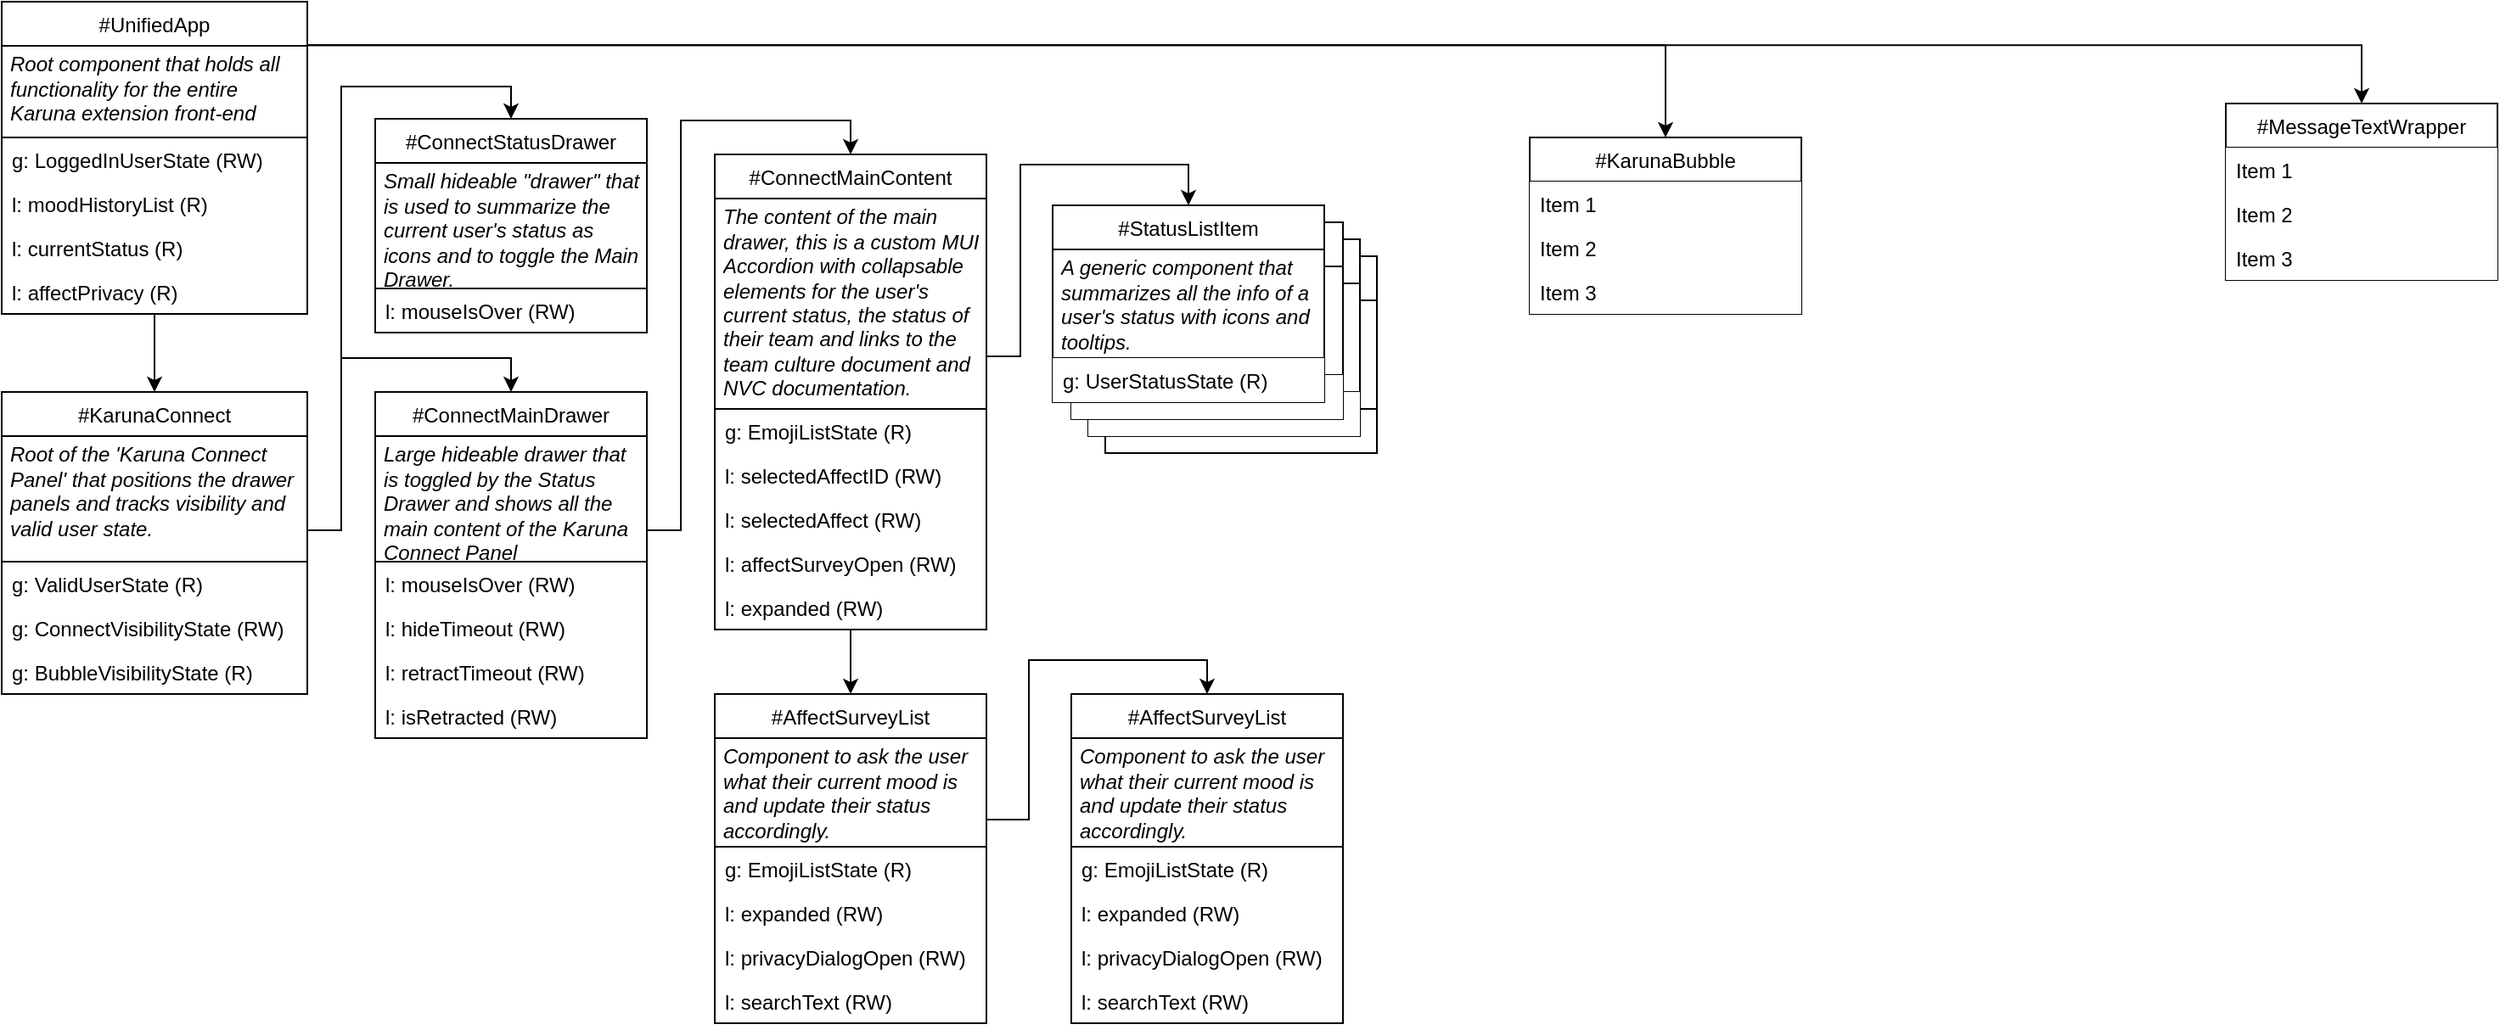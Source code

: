 <mxfile>
    <diagram id="-BwBF-LefVqxusglZkwU" name="Page-1">
        <mxGraphModel dx="658" dy="602" grid="1" gridSize="10" guides="1" tooltips="1" connect="1" arrows="1" fold="1" page="1" pageScale="1" pageWidth="850" pageHeight="1100" math="0" shadow="0">
            <root>
                <mxCell id="0"/>
                <mxCell id="1" parent="0"/>
                <mxCell id="73" value="" style="group" vertex="1" connectable="0" parent="1">
                    <mxGeometry x="650" y="140" width="180" height="136" as="geometry"/>
                </mxCell>
                <mxCell id="70" value="" style="swimlane;fontStyle=0;childLayout=stackLayout;horizontal=1;startSize=26;horizontalStack=0;resizeParent=1;resizeParentMax=0;resizeLast=0;collapsible=1;marginBottom=0;" vertex="1" parent="73">
                    <mxGeometry x="20" y="20" width="160" height="116" as="geometry">
                        <mxRectangle x="20" y="80" width="160" height="26" as="alternateBounds"/>
                    </mxGeometry>
                </mxCell>
                <mxCell id="71" value="" style="text;html=1;fillColor=none;spacing=5;spacingTop=-20;whiteSpace=wrap;overflow=hidden;rounded=0;fontStyle=2;strokeColor=#000000;" vertex="1" parent="70">
                    <mxGeometry y="26" width="160" height="64" as="geometry"/>
                </mxCell>
                <mxCell id="72" value=" " style="text;strokeColor=none;fillColor=none;align=left;verticalAlign=top;spacingLeft=4;spacingRight=4;overflow=hidden;rotatable=0;points=[[0,0.5],[1,0.5]];portConstraint=eastwest;" vertex="1" parent="70">
                    <mxGeometry y="90" width="160" height="26" as="geometry"/>
                </mxCell>
                <mxCell id="67" value="" style="swimlane;fontStyle=0;childLayout=stackLayout;horizontal=1;startSize=26;horizontalStack=0;resizeParent=1;resizeParentMax=0;resizeLast=0;collapsible=1;marginBottom=0;" vertex="1" parent="73">
                    <mxGeometry x="10" y="10" width="160" height="116" as="geometry">
                        <mxRectangle x="20" y="80" width="160" height="26" as="alternateBounds"/>
                    </mxGeometry>
                </mxCell>
                <mxCell id="68" value="" style="text;html=1;spacing=5;spacingTop=-20;whiteSpace=wrap;overflow=hidden;rounded=0;fontStyle=2;strokeColor=#000000;fillColor=#ffffff;" vertex="1" parent="67">
                    <mxGeometry y="26" width="160" height="64" as="geometry"/>
                </mxCell>
                <mxCell id="69" value=" " style="text;strokeColor=none;align=left;verticalAlign=top;spacingLeft=4;spacingRight=4;overflow=hidden;rotatable=0;points=[[0,0.5],[1,0.5]];portConstraint=eastwest;fillColor=#ffffff;" vertex="1" parent="67">
                    <mxGeometry y="90" width="160" height="26" as="geometry"/>
                </mxCell>
                <mxCell id="64" value="" style="swimlane;fontStyle=0;childLayout=stackLayout;horizontal=1;startSize=26;horizontalStack=0;resizeParent=1;resizeParentMax=0;resizeLast=0;collapsible=1;marginBottom=0;" vertex="1" parent="73">
                    <mxGeometry width="160" height="116" as="geometry">
                        <mxRectangle x="20" y="80" width="160" height="26" as="alternateBounds"/>
                    </mxGeometry>
                </mxCell>
                <mxCell id="65" value="" style="text;html=1;spacing=5;spacingTop=-20;whiteSpace=wrap;overflow=hidden;rounded=0;fontStyle=2;strokeColor=#000000;fillColor=#ffffff;" vertex="1" parent="64">
                    <mxGeometry y="26" width="160" height="64" as="geometry"/>
                </mxCell>
                <mxCell id="66" value=" " style="text;strokeColor=none;align=left;verticalAlign=top;spacingLeft=4;spacingRight=4;overflow=hidden;rotatable=0;points=[[0,0.5],[1,0.5]];portConstraint=eastwest;fillColor=#ffffff;" vertex="1" parent="64">
                    <mxGeometry y="90" width="160" height="26" as="geometry"/>
                </mxCell>
                <mxCell id="49" style="edgeStyle=orthogonalEdgeStyle;rounded=0;orthogonalLoop=1;jettySize=auto;html=1;exitX=0.5;exitY=1;exitDx=0;exitDy=0;entryX=0.5;entryY=0;entryDx=0;entryDy=0;" parent="1" source="3" target="15" edge="1">
                    <mxGeometry relative="1" as="geometry"/>
                </mxCell>
                <mxCell id="3" value="#UnifiedApp" style="swimlane;fontStyle=0;childLayout=stackLayout;horizontal=1;startSize=26;horizontalStack=0;resizeParent=1;resizeParentMax=0;resizeLast=0;collapsible=1;marginBottom=0;strokeWidth=1;" parent="1" vertex="1">
                    <mxGeometry x="20" y="10" width="180" height="184" as="geometry"/>
                </mxCell>
                <mxCell id="43" value="&lt;br&gt;Root component that holds all functionality for the entire Karuna extension front-end" style="text;html=1;spacing=5;spacingTop=-20;whiteSpace=wrap;overflow=hidden;rounded=0;strokeColor=#000000;strokeWidth=1;fontStyle=2" parent="3" vertex="1">
                    <mxGeometry y="26" width="180" height="54" as="geometry"/>
                </mxCell>
                <mxCell id="4" value="g: LoggedInUserState (RW)" style="text;strokeColor=none;align=left;verticalAlign=top;spacingLeft=4;spacingRight=4;overflow=hidden;rotatable=0;points=[[0,0.5],[1,0.5]];portConstraint=eastwest;strokeWidth=1;" parent="3" vertex="1">
                    <mxGeometry y="80" width="180" height="26" as="geometry"/>
                </mxCell>
                <mxCell id="46" value="l: moodHistoryList (R)" style="text;strokeColor=none;align=left;verticalAlign=top;spacingLeft=4;spacingRight=4;overflow=hidden;rotatable=0;points=[[0,0.5],[1,0.5]];portConstraint=eastwest;" parent="3" vertex="1">
                    <mxGeometry y="106" width="180" height="26" as="geometry"/>
                </mxCell>
                <mxCell id="47" value="l: currentStatus (R)" style="text;strokeColor=none;align=left;verticalAlign=top;spacingLeft=4;spacingRight=4;overflow=hidden;rotatable=0;points=[[0,0.5],[1,0.5]];portConstraint=eastwest;" parent="3" vertex="1">
                    <mxGeometry y="132" width="180" height="26" as="geometry"/>
                </mxCell>
                <mxCell id="48" value="l: affectPrivacy (R)" style="text;strokeColor=none;align=left;verticalAlign=top;spacingLeft=4;spacingRight=4;overflow=hidden;rotatable=0;points=[[0,0.5],[1,0.5]];portConstraint=eastwest;" parent="3" vertex="1">
                    <mxGeometry y="158" width="180" height="26" as="geometry"/>
                </mxCell>
                <mxCell id="7" value="#MessageTextWrapper" style="swimlane;fontStyle=0;childLayout=stackLayout;horizontal=1;startSize=26;horizontalStack=0;resizeParent=1;resizeParentMax=0;resizeLast=0;collapsible=1;marginBottom=0;" parent="1" vertex="1">
                    <mxGeometry x="1330" y="70" width="160" height="104" as="geometry"/>
                </mxCell>
                <mxCell id="8" value="Item 1" style="text;strokeColor=none;fillColor=#FFFFFF;align=left;verticalAlign=top;spacingLeft=4;spacingRight=4;overflow=hidden;rotatable=0;points=[[0,0.5],[1,0.5]];portConstraint=eastwest;" parent="7" vertex="1">
                    <mxGeometry y="26" width="160" height="26" as="geometry"/>
                </mxCell>
                <mxCell id="9" value="Item 2" style="text;strokeColor=none;fillColor=#FFFFFF;align=left;verticalAlign=top;spacingLeft=4;spacingRight=4;overflow=hidden;rotatable=0;points=[[0,0.5],[1,0.5]];portConstraint=eastwest;" parent="7" vertex="1">
                    <mxGeometry y="52" width="160" height="26" as="geometry"/>
                </mxCell>
                <mxCell id="10" value="Item 3" style="text;strokeColor=none;fillColor=#FFFFFF;align=left;verticalAlign=top;spacingLeft=4;spacingRight=4;overflow=hidden;rotatable=0;points=[[0,0.5],[1,0.5]];portConstraint=eastwest;" parent="7" vertex="1">
                    <mxGeometry y="78" width="160" height="26" as="geometry"/>
                </mxCell>
                <mxCell id="11" value="#KarunaBubble" style="swimlane;fontStyle=0;childLayout=stackLayout;horizontal=1;startSize=26;horizontalStack=0;resizeParent=1;resizeParentMax=0;resizeLast=0;collapsible=1;marginBottom=0;" parent="1" vertex="1">
                    <mxGeometry x="920" y="90" width="160" height="104" as="geometry"/>
                </mxCell>
                <mxCell id="12" value="Item 1" style="text;strokeColor=none;fillColor=#FFFFFF;align=left;verticalAlign=top;spacingLeft=4;spacingRight=4;overflow=hidden;rotatable=0;points=[[0,0.5],[1,0.5]];portConstraint=eastwest;" parent="11" vertex="1">
                    <mxGeometry y="26" width="160" height="26" as="geometry"/>
                </mxCell>
                <mxCell id="13" value="Item 2" style="text;strokeColor=none;fillColor=#FFFFFF;align=left;verticalAlign=top;spacingLeft=4;spacingRight=4;overflow=hidden;rotatable=0;points=[[0,0.5],[1,0.5]];portConstraint=eastwest;" parent="11" vertex="1">
                    <mxGeometry y="52" width="160" height="26" as="geometry"/>
                </mxCell>
                <mxCell id="14" value="Item 3" style="text;strokeColor=none;fillColor=#FFFFFF;align=left;verticalAlign=top;spacingLeft=4;spacingRight=4;overflow=hidden;rotatable=0;points=[[0,0.5],[1,0.5]];portConstraint=eastwest;" parent="11" vertex="1">
                    <mxGeometry y="78" width="160" height="26" as="geometry"/>
                </mxCell>
                <mxCell id="15" value="#KarunaConnect" style="swimlane;fontStyle=0;childLayout=stackLayout;horizontal=1;startSize=26;horizontalStack=0;resizeParent=1;resizeParentMax=0;resizeLast=0;collapsible=1;marginBottom=0;" parent="1" vertex="1">
                    <mxGeometry x="20" y="240" width="180" height="178" as="geometry">
                        <mxRectangle x="20" y="80" width="160" height="26" as="alternateBounds"/>
                    </mxGeometry>
                </mxCell>
                <mxCell id="44" value="&lt;br&gt;Root of the 'Karuna Connect Panel' that positions the drawer panels and tracks visibility and valid user state." style="text;html=1;spacing=5;spacingTop=-20;whiteSpace=wrap;overflow=hidden;rounded=0;strokeColor=#000000;fontStyle=2" parent="15" vertex="1">
                    <mxGeometry y="26" width="180" height="74" as="geometry"/>
                </mxCell>
                <mxCell id="16" value="g: ValidUserState (R)" style="text;strokeColor=none;align=left;verticalAlign=top;spacingLeft=4;spacingRight=4;overflow=hidden;rotatable=0;points=[[0,0.5],[1,0.5]];portConstraint=eastwest;" parent="15" vertex="1">
                    <mxGeometry y="100" width="180" height="26" as="geometry"/>
                </mxCell>
                <mxCell id="17" value="g: ConnectVisibilityState (RW)" style="text;strokeColor=none;align=left;verticalAlign=top;spacingLeft=4;spacingRight=4;overflow=hidden;rotatable=0;points=[[0,0.5],[1,0.5]];portConstraint=eastwest;" parent="15" vertex="1">
                    <mxGeometry y="126" width="180" height="26" as="geometry"/>
                </mxCell>
                <mxCell id="18" value="g: BubbleVisibilityState (R)" style="text;strokeColor=none;align=left;verticalAlign=top;spacingLeft=4;spacingRight=4;overflow=hidden;rotatable=0;points=[[0,0.5],[1,0.5]];portConstraint=eastwest;" parent="15" vertex="1">
                    <mxGeometry y="152" width="180" height="26" as="geometry"/>
                </mxCell>
                <mxCell id="21" style="edgeStyle=orthogonalEdgeStyle;rounded=0;orthogonalLoop=1;jettySize=auto;html=1;exitX=1.003;exitY=0.139;exitDx=0;exitDy=0;exitPerimeter=0;entryX=0.5;entryY=0;entryDx=0;entryDy=0;" parent="1" source="3" target="7" edge="1">
                    <mxGeometry relative="1" as="geometry"/>
                </mxCell>
                <mxCell id="22" style="edgeStyle=orthogonalEdgeStyle;rounded=0;orthogonalLoop=1;jettySize=auto;html=1;exitX=0.998;exitY=0.139;exitDx=0;exitDy=0;exitPerimeter=0;entryX=0.5;entryY=0;entryDx=0;entryDy=0;" parent="1" source="3" target="11" edge="1">
                    <mxGeometry relative="1" as="geometry"/>
                </mxCell>
                <mxCell id="25" value="#ConnectStatusDrawer" style="swimlane;fontStyle=0;childLayout=stackLayout;horizontal=1;startSize=26;horizontalStack=0;resizeParent=1;resizeParentMax=0;resizeLast=0;collapsible=1;marginBottom=0;" parent="1" vertex="1">
                    <mxGeometry x="240" y="79" width="160" height="126" as="geometry">
                        <mxRectangle x="20" y="80" width="160" height="26" as="alternateBounds"/>
                    </mxGeometry>
                </mxCell>
                <mxCell id="50" value="&lt;br&gt;Small hideable &quot;drawer&quot; that is used to summarize the current user's status as icons and to toggle the Main Drawer." style="text;html=1;fillColor=none;spacing=5;spacingTop=-20;whiteSpace=wrap;overflow=hidden;rounded=0;fontStyle=2;strokeColor=#000000;" parent="25" vertex="1">
                    <mxGeometry y="26" width="160" height="74" as="geometry"/>
                </mxCell>
                <mxCell id="59" value="l: mouseIsOver (RW)" style="text;strokeColor=none;fillColor=none;align=left;verticalAlign=top;spacingLeft=4;spacingRight=4;overflow=hidden;rotatable=0;points=[[0,0.5],[1,0.5]];portConstraint=eastwest;" vertex="1" parent="25">
                    <mxGeometry y="100" width="160" height="26" as="geometry"/>
                </mxCell>
                <mxCell id="60" style="edgeStyle=orthogonalEdgeStyle;rounded=0;orthogonalLoop=1;jettySize=auto;html=1;exitX=1;exitY=0.75;exitDx=0;exitDy=0;entryX=0.5;entryY=0;entryDx=0;entryDy=0;" edge="1" parent="1" source="51" target="35">
                    <mxGeometry relative="1" as="geometry">
                        <Array as="points">
                            <mxPoint x="420" y="322"/>
                            <mxPoint x="420" y="80"/>
                            <mxPoint x="520" y="80"/>
                        </Array>
                    </mxGeometry>
                </mxCell>
                <mxCell id="29" value="#ConnectMainDrawer" style="swimlane;fontStyle=0;childLayout=stackLayout;horizontal=1;startSize=26;horizontalStack=0;resizeParent=1;resizeParentMax=0;resizeLast=0;collapsible=1;marginBottom=0;" parent="1" vertex="1">
                    <mxGeometry x="240" y="240" width="160" height="204" as="geometry">
                        <mxRectangle x="20" y="80" width="160" height="26" as="alternateBounds"/>
                    </mxGeometry>
                </mxCell>
                <mxCell id="51" value="&lt;br&gt;Large hideable drawer that is toggled by the Status Drawer and shows all the main content of the Karuna Connect Panel" style="text;html=1;fillColor=none;spacing=5;spacingTop=-20;whiteSpace=wrap;overflow=hidden;rounded=0;fontStyle=2;strokeColor=#000000;" parent="29" vertex="1">
                    <mxGeometry y="26" width="160" height="74" as="geometry"/>
                </mxCell>
                <mxCell id="54" value="l: mouseIsOver (RW)" style="text;strokeColor=none;fillColor=none;align=left;verticalAlign=top;spacingLeft=4;spacingRight=4;overflow=hidden;rotatable=0;points=[[0,0.5],[1,0.5]];portConstraint=eastwest;" vertex="1" parent="29">
                    <mxGeometry y="100" width="160" height="26" as="geometry"/>
                </mxCell>
                <mxCell id="57" value="l: hideTimeout (RW)" style="text;strokeColor=none;fillColor=none;align=left;verticalAlign=top;spacingLeft=4;spacingRight=4;overflow=hidden;rotatable=0;points=[[0,0.5],[1,0.5]];portConstraint=eastwest;" vertex="1" parent="29">
                    <mxGeometry y="126" width="160" height="26" as="geometry"/>
                </mxCell>
                <mxCell id="56" value="l: retractTimeout (RW)" style="text;strokeColor=none;fillColor=none;align=left;verticalAlign=top;spacingLeft=4;spacingRight=4;overflow=hidden;rotatable=0;points=[[0,0.5],[1,0.5]];portConstraint=eastwest;" vertex="1" parent="29">
                    <mxGeometry y="152" width="160" height="26" as="geometry"/>
                </mxCell>
                <mxCell id="58" value="l: isRetracted (RW)" style="text;strokeColor=none;fillColor=none;align=left;verticalAlign=top;spacingLeft=4;spacingRight=4;overflow=hidden;rotatable=0;points=[[0,0.5],[1,0.5]];portConstraint=eastwest;" vertex="1" parent="29">
                    <mxGeometry y="178" width="160" height="26" as="geometry"/>
                </mxCell>
                <mxCell id="74" style="edgeStyle=orthogonalEdgeStyle;rounded=0;orthogonalLoop=1;jettySize=auto;html=1;exitX=0.5;exitY=1;exitDx=0;exitDy=0;entryX=0.5;entryY=0;entryDx=0;entryDy=0;" edge="1" parent="1" source="35" target="40">
                    <mxGeometry relative="1" as="geometry"/>
                </mxCell>
                <mxCell id="35" value="#ConnectMainContent" style="swimlane;fontStyle=0;childLayout=stackLayout;horizontal=1;startSize=26;horizontalStack=0;resizeParent=1;resizeParentMax=0;resizeLast=0;collapsible=1;marginBottom=0;" parent="1" vertex="1">
                    <mxGeometry x="440" y="100" width="160" height="280" as="geometry">
                        <mxRectangle x="20" y="80" width="160" height="26" as="alternateBounds"/>
                    </mxGeometry>
                </mxCell>
                <mxCell id="61" value="&lt;br&gt;The content of the main drawer, this is a custom MUI Accordion with collapsable elements for the user's current status, the status of their team and links to the team culture document and NVC documentation." style="text;html=1;fillColor=none;spacing=5;spacingTop=-20;whiteSpace=wrap;overflow=hidden;rounded=0;fontStyle=2;strokeColor=#000000;" vertex="1" parent="35">
                    <mxGeometry y="26" width="160" height="124" as="geometry"/>
                </mxCell>
                <mxCell id="37" value="g: EmojiListState (R)" style="text;strokeColor=none;fillColor=none;align=left;verticalAlign=top;spacingLeft=4;spacingRight=4;overflow=hidden;rotatable=0;points=[[0,0.5],[1,0.5]];portConstraint=eastwest;" parent="35" vertex="1">
                    <mxGeometry y="150" width="160" height="26" as="geometry"/>
                </mxCell>
                <mxCell id="77" value="l: selectedAffectID (RW)" style="text;strokeColor=none;fillColor=none;align=left;verticalAlign=top;spacingLeft=4;spacingRight=4;overflow=hidden;rotatable=0;points=[[0,0.5],[1,0.5]];portConstraint=eastwest;" vertex="1" parent="35">
                    <mxGeometry y="176" width="160" height="26" as="geometry"/>
                </mxCell>
                <mxCell id="78" value="l: selectedAffect (RW)" style="text;strokeColor=none;fillColor=none;align=left;verticalAlign=top;spacingLeft=4;spacingRight=4;overflow=hidden;rotatable=0;points=[[0,0.5],[1,0.5]];portConstraint=eastwest;" vertex="1" parent="35">
                    <mxGeometry y="202" width="160" height="26" as="geometry"/>
                </mxCell>
                <mxCell id="76" value="l: affectSurveyOpen (RW)" style="text;strokeColor=none;fillColor=none;align=left;verticalAlign=top;spacingLeft=4;spacingRight=4;overflow=hidden;rotatable=0;points=[[0,0.5],[1,0.5]];portConstraint=eastwest;" vertex="1" parent="35">
                    <mxGeometry y="228" width="160" height="26" as="geometry"/>
                </mxCell>
                <mxCell id="79" value="l: expanded (RW)" style="text;strokeColor=none;fillColor=none;align=left;verticalAlign=top;spacingLeft=4;spacingRight=4;overflow=hidden;rotatable=0;points=[[0,0.5],[1,0.5]];portConstraint=eastwest;" vertex="1" parent="35">
                    <mxGeometry y="254" width="160" height="26" as="geometry"/>
                </mxCell>
                <mxCell id="38" value="#StatusListItem" style="swimlane;fontStyle=0;childLayout=stackLayout;horizontal=1;startSize=26;horizontalStack=0;resizeParent=1;resizeParentMax=0;resizeLast=0;collapsible=1;marginBottom=0;" parent="1" vertex="1">
                    <mxGeometry x="639" y="130" width="160" height="116" as="geometry">
                        <mxRectangle x="20" y="80" width="160" height="26" as="alternateBounds"/>
                    </mxGeometry>
                </mxCell>
                <mxCell id="62" value="&lt;br&gt;A generic component that summarizes all the info of a user's status with icons and tooltips." style="text;html=1;spacing=5;spacingTop=-20;whiteSpace=wrap;overflow=hidden;rounded=0;fontStyle=2;strokeColor=#000000;fillColor=#ffffff;" vertex="1" parent="38">
                    <mxGeometry y="26" width="160" height="64" as="geometry"/>
                </mxCell>
                <mxCell id="39" value="g: UserStatusState (R)" style="text;strokeColor=none;align=left;verticalAlign=top;spacingLeft=4;spacingRight=4;overflow=hidden;rotatable=0;points=[[0,0.5],[1,0.5]];portConstraint=eastwest;fillColor=#ffffff;" parent="38" vertex="1">
                    <mxGeometry y="90" width="160" height="26" as="geometry"/>
                </mxCell>
                <mxCell id="40" value="#AffectSurveyList" style="swimlane;fontStyle=0;childLayout=stackLayout;horizontal=1;startSize=26;horizontalStack=0;resizeParent=1;resizeParentMax=0;resizeLast=0;collapsible=1;marginBottom=0;" parent="1" vertex="1">
                    <mxGeometry x="440" y="418" width="160" height="194" as="geometry">
                        <mxRectangle x="20" y="80" width="160" height="26" as="alternateBounds"/>
                    </mxGeometry>
                </mxCell>
                <mxCell id="75" value="&lt;br&gt;Component to ask the user what their current mood is and update their status accordingly.&amp;nbsp;" style="text;html=1;spacing=5;spacingTop=-20;whiteSpace=wrap;overflow=hidden;rounded=0;fontStyle=2;strokeColor=#000000;fillColor=#ffffff;" vertex="1" parent="40">
                    <mxGeometry y="26" width="160" height="64" as="geometry"/>
                </mxCell>
                <mxCell id="41" value="g: EmojiListState (R)" style="text;strokeColor=none;fillColor=none;align=left;verticalAlign=top;spacingLeft=4;spacingRight=4;overflow=hidden;rotatable=0;points=[[0,0.5],[1,0.5]];portConstraint=eastwest;" parent="40" vertex="1">
                    <mxGeometry y="90" width="160" height="26" as="geometry"/>
                </mxCell>
                <mxCell id="82" value="l: expanded (RW)" style="text;strokeColor=none;fillColor=none;align=left;verticalAlign=top;spacingLeft=4;spacingRight=4;overflow=hidden;rotatable=0;points=[[0,0.5],[1,0.5]];portConstraint=eastwest;" vertex="1" parent="40">
                    <mxGeometry y="116" width="160" height="26" as="geometry"/>
                </mxCell>
                <mxCell id="81" value="l: privacyDialogOpen (RW)" style="text;strokeColor=none;fillColor=none;align=left;verticalAlign=top;spacingLeft=4;spacingRight=4;overflow=hidden;rotatable=0;points=[[0,0.5],[1,0.5]];portConstraint=eastwest;" vertex="1" parent="40">
                    <mxGeometry y="142" width="160" height="26" as="geometry"/>
                </mxCell>
                <mxCell id="80" value="l: searchText (RW)" style="text;strokeColor=none;fillColor=none;align=left;verticalAlign=top;spacingLeft=4;spacingRight=4;overflow=hidden;rotatable=0;points=[[0,0.5],[1,0.5]];portConstraint=eastwest;" vertex="1" parent="40">
                    <mxGeometry y="168" width="160" height="26" as="geometry"/>
                </mxCell>
                <mxCell id="52" style="edgeStyle=orthogonalEdgeStyle;rounded=0;orthogonalLoop=1;jettySize=auto;html=1;exitX=1;exitY=0.75;exitDx=0;exitDy=0;entryX=0.5;entryY=0;entryDx=0;entryDy=0;" parent="1" source="44" target="25" edge="1">
                    <mxGeometry relative="1" as="geometry">
                        <mxPoint x="390" y="20" as="targetPoint"/>
                        <Array as="points">
                            <mxPoint x="220" y="322"/>
                            <mxPoint x="220" y="60"/>
                            <mxPoint x="320" y="60"/>
                        </Array>
                    </mxGeometry>
                </mxCell>
                <mxCell id="53" style="edgeStyle=orthogonalEdgeStyle;rounded=0;orthogonalLoop=1;jettySize=auto;html=1;exitX=1;exitY=0.75;exitDx=0;exitDy=0;entryX=0.5;entryY=0;entryDx=0;entryDy=0;" parent="1" source="44" target="29" edge="1">
                    <mxGeometry relative="1" as="geometry">
                        <mxPoint x="400" y="220" as="targetPoint"/>
                        <Array as="points">
                            <mxPoint x="220" y="322"/>
                            <mxPoint x="220" y="220"/>
                            <mxPoint x="320" y="220"/>
                        </Array>
                    </mxGeometry>
                </mxCell>
                <mxCell id="63" style="edgeStyle=orthogonalEdgeStyle;rounded=0;orthogonalLoop=1;jettySize=auto;html=1;exitX=1;exitY=0.75;exitDx=0;exitDy=0;entryX=0.5;entryY=0;entryDx=0;entryDy=0;" edge="1" parent="1" source="61" target="38">
                    <mxGeometry relative="1" as="geometry"/>
                </mxCell>
                <mxCell id="83" value="#AffectSurveyList" style="swimlane;fontStyle=0;childLayout=stackLayout;horizontal=1;startSize=26;horizontalStack=0;resizeParent=1;resizeParentMax=0;resizeLast=0;collapsible=1;marginBottom=0;" vertex="1" parent="1">
                    <mxGeometry x="650" y="418" width="160" height="194" as="geometry">
                        <mxRectangle x="20" y="80" width="160" height="26" as="alternateBounds"/>
                    </mxGeometry>
                </mxCell>
                <mxCell id="84" value="&lt;br&gt;Component to ask the user what their current mood is and update their status accordingly.&amp;nbsp;" style="text;html=1;spacing=5;spacingTop=-20;whiteSpace=wrap;overflow=hidden;rounded=0;fontStyle=2;strokeColor=#000000;fillColor=#ffffff;" vertex="1" parent="83">
                    <mxGeometry y="26" width="160" height="64" as="geometry"/>
                </mxCell>
                <mxCell id="85" value="g: EmojiListState (R)" style="text;strokeColor=none;fillColor=none;align=left;verticalAlign=top;spacingLeft=4;spacingRight=4;overflow=hidden;rotatable=0;points=[[0,0.5],[1,0.5]];portConstraint=eastwest;" vertex="1" parent="83">
                    <mxGeometry y="90" width="160" height="26" as="geometry"/>
                </mxCell>
                <mxCell id="86" value="l: expanded (RW)" style="text;strokeColor=none;fillColor=none;align=left;verticalAlign=top;spacingLeft=4;spacingRight=4;overflow=hidden;rotatable=0;points=[[0,0.5],[1,0.5]];portConstraint=eastwest;" vertex="1" parent="83">
                    <mxGeometry y="116" width="160" height="26" as="geometry"/>
                </mxCell>
                <mxCell id="87" value="l: privacyDialogOpen (RW)" style="text;strokeColor=none;fillColor=none;align=left;verticalAlign=top;spacingLeft=4;spacingRight=4;overflow=hidden;rotatable=0;points=[[0,0.5],[1,0.5]];portConstraint=eastwest;" vertex="1" parent="83">
                    <mxGeometry y="142" width="160" height="26" as="geometry"/>
                </mxCell>
                <mxCell id="88" value="l: searchText (RW)" style="text;strokeColor=none;fillColor=none;align=left;verticalAlign=top;spacingLeft=4;spacingRight=4;overflow=hidden;rotatable=0;points=[[0,0.5],[1,0.5]];portConstraint=eastwest;" vertex="1" parent="83">
                    <mxGeometry y="168" width="160" height="26" as="geometry"/>
                </mxCell>
                <mxCell id="89" style="edgeStyle=orthogonalEdgeStyle;rounded=0;orthogonalLoop=1;jettySize=auto;html=1;exitX=1;exitY=0.75;exitDx=0;exitDy=0;entryX=0.5;entryY=0;entryDx=0;entryDy=0;" edge="1" parent="1" source="75" target="83">
                    <mxGeometry relative="1" as="geometry"/>
                </mxCell>
            </root>
        </mxGraphModel>
    </diagram>
</mxfile>